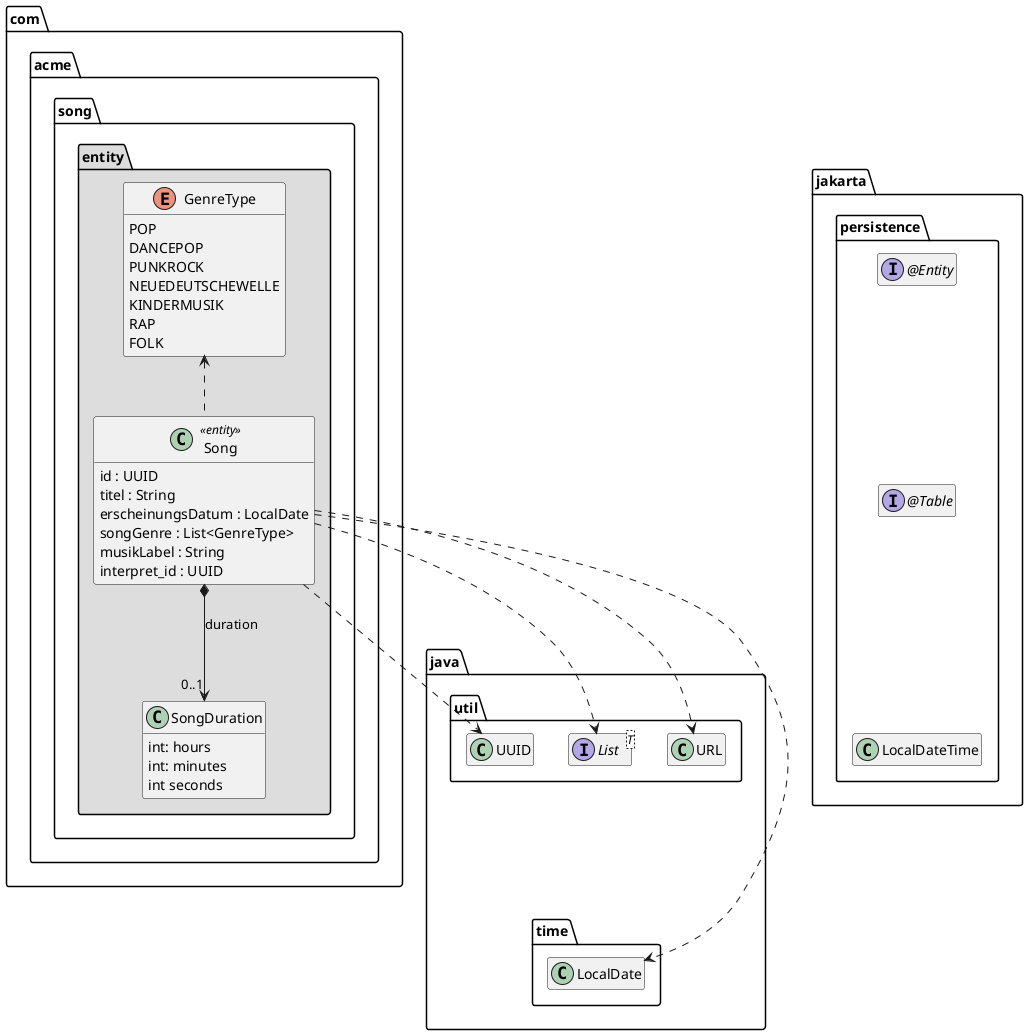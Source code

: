 @startuml Song
skinparam classAttributeIconSize 0
package java {
    package util {
        class UUID
        interface List<T>
        class URL
    }
    package time {
        class LocalDate
    }
    UUID .[hidden].> LocalDate
}

package jakarta.persistence {
    interface "@Entity" as Entity
    interface "@Table" as Table

    Entity -[hidden]down-> Table
    LocalDateTime .up[hidden].> Table
}

package com.acme.song.entity #DDDDDD {
    class SongDuration {
        int: hours
        int: minutes
        int seconds
    }
    enum GenreType {
        POP
        DANCEPOP
        PUNKROCK
        NEUEDEUTSCHEWELLE
        KINDERMUSIK
        RAP
        FOLK
    }
    class Song << entity >> {
        id : UUID
        titel : String
        erscheinungsDatum : LocalDate
        songGenre : List<GenreType>
        musikLabel : String
        interpret_id : UUID
    }
    Song *--> "0..1" SongDuration : duration
    Song .up.> GenreType
    Song ..> UUID
    Song ..> LocalDate
    Song ..> List
    Song ..> URL
}
hide empty members
@enduml
